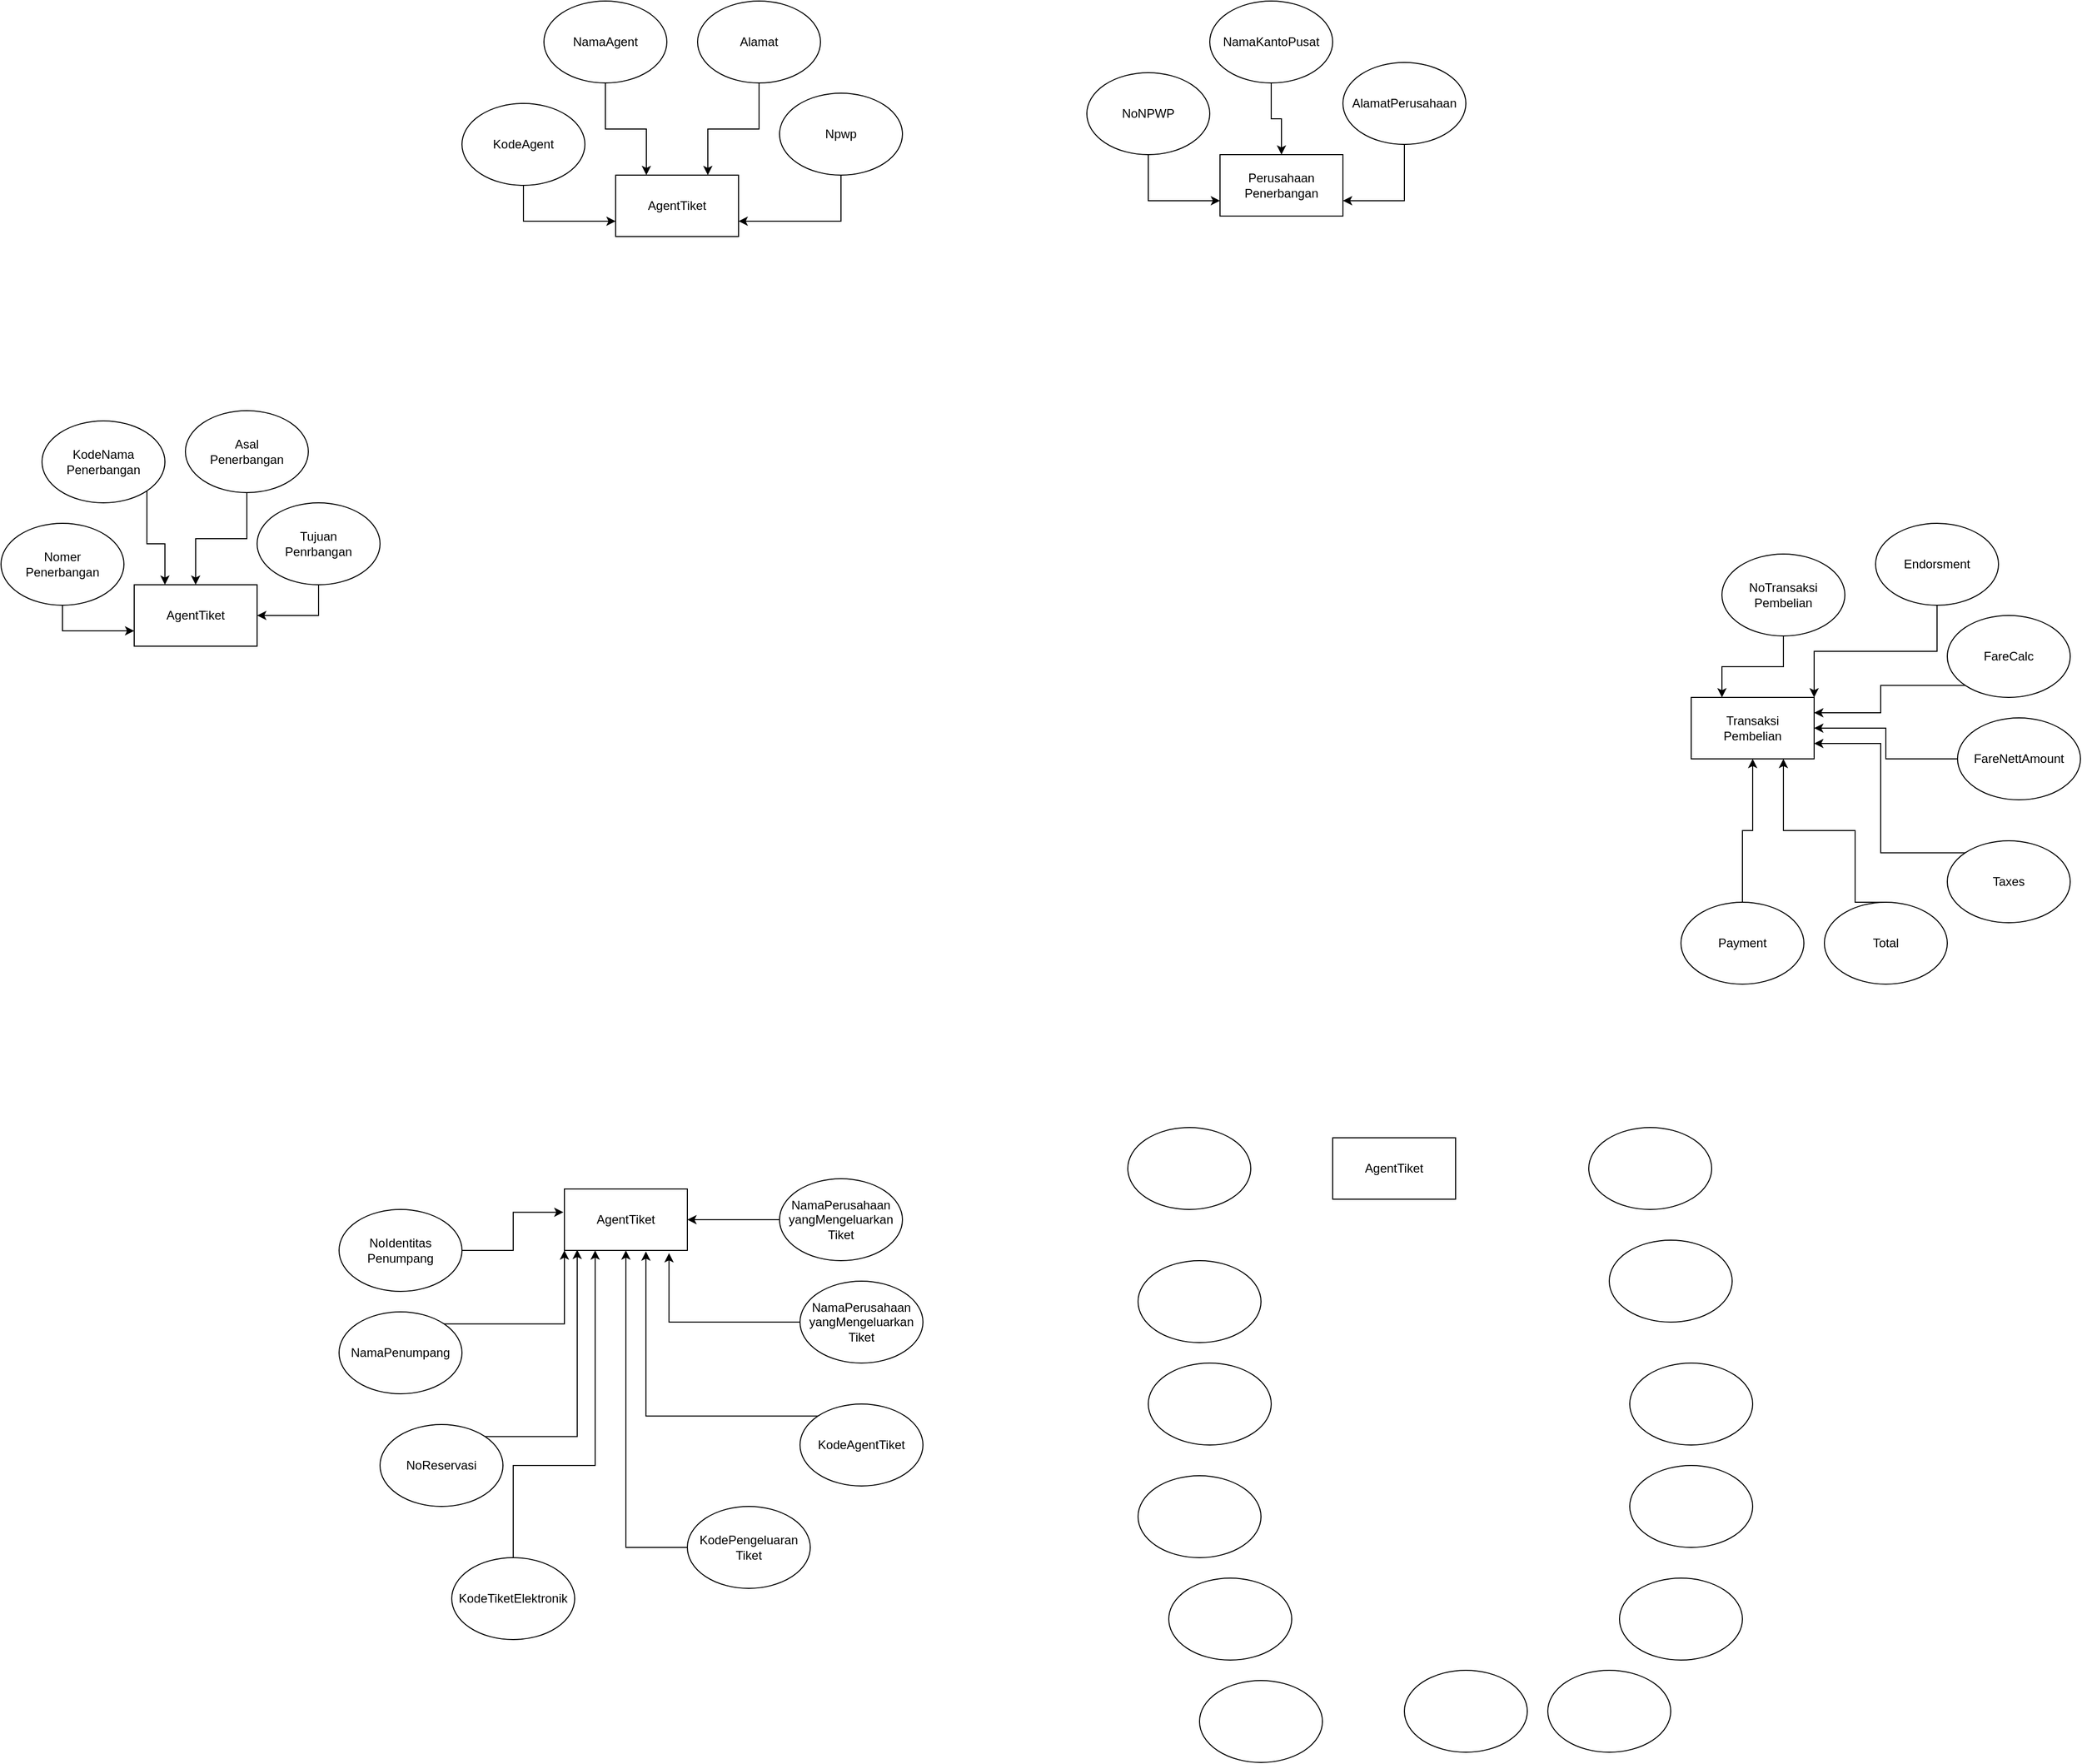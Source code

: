 <mxfile version="20.5.1" type="github">
  <diagram id="C5RBs43oDa-KdzZeNtuy" name="Page-1">
    <mxGraphModel dx="793" dy="893" grid="1" gridSize="10" guides="1" tooltips="1" connect="1" arrows="1" fold="1" page="1" pageScale="1" pageWidth="2500" pageHeight="2500" math="0" shadow="0">
      <root>
        <mxCell id="WIyWlLk6GJQsqaUBKTNV-0" />
        <mxCell id="WIyWlLk6GJQsqaUBKTNV-1" parent="WIyWlLk6GJQsqaUBKTNV-0" />
        <mxCell id="8kPDNWPXKYryqerwsrZI-0" value="AgentTiket" style="rounded=0;whiteSpace=wrap;html=1;" parent="WIyWlLk6GJQsqaUBKTNV-1" vertex="1">
          <mxGeometry x="860" y="620" width="120" height="60" as="geometry" />
        </mxCell>
        <mxCell id="8kPDNWPXKYryqerwsrZI-1" value="AgentTiket" style="rounded=0;whiteSpace=wrap;html=1;" parent="WIyWlLk6GJQsqaUBKTNV-1" vertex="1">
          <mxGeometry x="390" y="1020" width="120" height="60" as="geometry" />
        </mxCell>
        <mxCell id="Xot_1x96dI5BE0viAHVN-0" value="AgentTiket" style="rounded=0;whiteSpace=wrap;html=1;" vertex="1" parent="WIyWlLk6GJQsqaUBKTNV-1">
          <mxGeometry x="810" y="1610" width="120" height="60" as="geometry" />
        </mxCell>
        <mxCell id="Xot_1x96dI5BE0viAHVN-3" value="AgentTiket" style="rounded=0;whiteSpace=wrap;html=1;" vertex="1" parent="WIyWlLk6GJQsqaUBKTNV-1">
          <mxGeometry x="1560" y="1560" width="120" height="60" as="geometry" />
        </mxCell>
        <mxCell id="Xot_1x96dI5BE0viAHVN-6" value="Transaksi&lt;br&gt;Pembelian" style="rounded=0;whiteSpace=wrap;html=1;" vertex="1" parent="WIyWlLk6GJQsqaUBKTNV-1">
          <mxGeometry x="1910" y="1130" width="120" height="60" as="geometry" />
        </mxCell>
        <mxCell id="Xot_1x96dI5BE0viAHVN-7" value="Perusahaan&lt;br&gt;Penerbangan" style="rounded=0;whiteSpace=wrap;html=1;" vertex="1" parent="WIyWlLk6GJQsqaUBKTNV-1">
          <mxGeometry x="1450" y="600" width="120" height="60" as="geometry" />
        </mxCell>
        <mxCell id="Xot_1x96dI5BE0viAHVN-45" style="edgeStyle=orthogonalEdgeStyle;rounded=0;orthogonalLoop=1;jettySize=auto;html=1;exitX=0.5;exitY=1;exitDx=0;exitDy=0;entryX=1;entryY=0.75;entryDx=0;entryDy=0;" edge="1" parent="WIyWlLk6GJQsqaUBKTNV-1" source="Xot_1x96dI5BE0viAHVN-8" target="8kPDNWPXKYryqerwsrZI-0">
          <mxGeometry relative="1" as="geometry" />
        </mxCell>
        <mxCell id="Xot_1x96dI5BE0viAHVN-8" value="Npwp" style="ellipse;whiteSpace=wrap;html=1;" vertex="1" parent="WIyWlLk6GJQsqaUBKTNV-1">
          <mxGeometry x="1020" y="540" width="120" height="80" as="geometry" />
        </mxCell>
        <mxCell id="Xot_1x96dI5BE0viAHVN-48" style="edgeStyle=orthogonalEdgeStyle;rounded=0;orthogonalLoop=1;jettySize=auto;html=1;exitX=0.5;exitY=1;exitDx=0;exitDy=0;entryX=0.75;entryY=0;entryDx=0;entryDy=0;" edge="1" parent="WIyWlLk6GJQsqaUBKTNV-1" source="Xot_1x96dI5BE0viAHVN-9" target="8kPDNWPXKYryqerwsrZI-0">
          <mxGeometry relative="1" as="geometry" />
        </mxCell>
        <mxCell id="Xot_1x96dI5BE0viAHVN-9" value="Alamat" style="ellipse;whiteSpace=wrap;html=1;" vertex="1" parent="WIyWlLk6GJQsqaUBKTNV-1">
          <mxGeometry x="940" y="450" width="120" height="80" as="geometry" />
        </mxCell>
        <mxCell id="Xot_1x96dI5BE0viAHVN-47" style="edgeStyle=orthogonalEdgeStyle;rounded=0;orthogonalLoop=1;jettySize=auto;html=1;exitX=0.5;exitY=1;exitDx=0;exitDy=0;entryX=0.25;entryY=0;entryDx=0;entryDy=0;" edge="1" parent="WIyWlLk6GJQsqaUBKTNV-1" source="Xot_1x96dI5BE0viAHVN-10" target="8kPDNWPXKYryqerwsrZI-0">
          <mxGeometry relative="1" as="geometry" />
        </mxCell>
        <mxCell id="Xot_1x96dI5BE0viAHVN-10" value="NamaAgent" style="ellipse;whiteSpace=wrap;html=1;" vertex="1" parent="WIyWlLk6GJQsqaUBKTNV-1">
          <mxGeometry x="790" y="450" width="120" height="80" as="geometry" />
        </mxCell>
        <mxCell id="Xot_1x96dI5BE0viAHVN-46" style="edgeStyle=orthogonalEdgeStyle;rounded=0;orthogonalLoop=1;jettySize=auto;html=1;exitX=0.5;exitY=1;exitDx=0;exitDy=0;entryX=0;entryY=0.75;entryDx=0;entryDy=0;" edge="1" parent="WIyWlLk6GJQsqaUBKTNV-1" source="Xot_1x96dI5BE0viAHVN-11" target="8kPDNWPXKYryqerwsrZI-0">
          <mxGeometry relative="1" as="geometry" />
        </mxCell>
        <mxCell id="Xot_1x96dI5BE0viAHVN-11" value="KodeAgent" style="ellipse;whiteSpace=wrap;html=1;" vertex="1" parent="WIyWlLk6GJQsqaUBKTNV-1">
          <mxGeometry x="710" y="550" width="120" height="80" as="geometry" />
        </mxCell>
        <mxCell id="Xot_1x96dI5BE0viAHVN-51" style="edgeStyle=orthogonalEdgeStyle;rounded=0;orthogonalLoop=1;jettySize=auto;html=1;exitX=0.5;exitY=1;exitDx=0;exitDy=0;entryX=0;entryY=0.75;entryDx=0;entryDy=0;" edge="1" parent="WIyWlLk6GJQsqaUBKTNV-1" source="Xot_1x96dI5BE0viAHVN-13" target="Xot_1x96dI5BE0viAHVN-7">
          <mxGeometry relative="1" as="geometry" />
        </mxCell>
        <mxCell id="Xot_1x96dI5BE0viAHVN-13" value="NoNPWP" style="ellipse;whiteSpace=wrap;html=1;" vertex="1" parent="WIyWlLk6GJQsqaUBKTNV-1">
          <mxGeometry x="1320" y="520" width="120" height="80" as="geometry" />
        </mxCell>
        <mxCell id="Xot_1x96dI5BE0viAHVN-49" style="edgeStyle=orthogonalEdgeStyle;rounded=0;orthogonalLoop=1;jettySize=auto;html=1;exitX=0.5;exitY=1;exitDx=0;exitDy=0;" edge="1" parent="WIyWlLk6GJQsqaUBKTNV-1" source="Xot_1x96dI5BE0viAHVN-14" target="Xot_1x96dI5BE0viAHVN-7">
          <mxGeometry relative="1" as="geometry" />
        </mxCell>
        <mxCell id="Xot_1x96dI5BE0viAHVN-14" value="NamaKantoPusat" style="ellipse;whiteSpace=wrap;html=1;" vertex="1" parent="WIyWlLk6GJQsqaUBKTNV-1">
          <mxGeometry x="1440" y="450" width="120" height="80" as="geometry" />
        </mxCell>
        <mxCell id="Xot_1x96dI5BE0viAHVN-50" style="edgeStyle=orthogonalEdgeStyle;rounded=0;orthogonalLoop=1;jettySize=auto;html=1;exitX=0.5;exitY=1;exitDx=0;exitDy=0;entryX=1;entryY=0.75;entryDx=0;entryDy=0;" edge="1" parent="WIyWlLk6GJQsqaUBKTNV-1" source="Xot_1x96dI5BE0viAHVN-15" target="Xot_1x96dI5BE0viAHVN-7">
          <mxGeometry relative="1" as="geometry" />
        </mxCell>
        <mxCell id="Xot_1x96dI5BE0viAHVN-15" value="AlamatPerusahaan" style="ellipse;whiteSpace=wrap;html=1;" vertex="1" parent="WIyWlLk6GJQsqaUBKTNV-1">
          <mxGeometry x="1570" y="510" width="120" height="80" as="geometry" />
        </mxCell>
        <mxCell id="Xot_1x96dI5BE0viAHVN-44" style="edgeStyle=orthogonalEdgeStyle;rounded=0;orthogonalLoop=1;jettySize=auto;html=1;exitX=0.5;exitY=1;exitDx=0;exitDy=0;entryX=0;entryY=0.75;entryDx=0;entryDy=0;" edge="1" parent="WIyWlLk6GJQsqaUBKTNV-1" source="Xot_1x96dI5BE0viAHVN-16" target="8kPDNWPXKYryqerwsrZI-1">
          <mxGeometry relative="1" as="geometry" />
        </mxCell>
        <mxCell id="Xot_1x96dI5BE0viAHVN-16" value="Nomer&lt;br&gt;Penerbangan" style="ellipse;whiteSpace=wrap;html=1;" vertex="1" parent="WIyWlLk6GJQsqaUBKTNV-1">
          <mxGeometry x="260" y="960" width="120" height="80" as="geometry" />
        </mxCell>
        <mxCell id="Xot_1x96dI5BE0viAHVN-41" style="edgeStyle=orthogonalEdgeStyle;rounded=0;orthogonalLoop=1;jettySize=auto;html=1;exitX=1;exitY=1;exitDx=0;exitDy=0;entryX=0.25;entryY=0;entryDx=0;entryDy=0;" edge="1" parent="WIyWlLk6GJQsqaUBKTNV-1" source="Xot_1x96dI5BE0viAHVN-17" target="8kPDNWPXKYryqerwsrZI-1">
          <mxGeometry relative="1" as="geometry" />
        </mxCell>
        <mxCell id="Xot_1x96dI5BE0viAHVN-17" value="KodeNama&lt;br&gt;Penerbangan" style="ellipse;whiteSpace=wrap;html=1;" vertex="1" parent="WIyWlLk6GJQsqaUBKTNV-1">
          <mxGeometry x="300" y="860" width="120" height="80" as="geometry" />
        </mxCell>
        <mxCell id="Xot_1x96dI5BE0viAHVN-42" style="edgeStyle=orthogonalEdgeStyle;rounded=0;orthogonalLoop=1;jettySize=auto;html=1;exitX=0.5;exitY=1;exitDx=0;exitDy=0;" edge="1" parent="WIyWlLk6GJQsqaUBKTNV-1" source="Xot_1x96dI5BE0viAHVN-18" target="8kPDNWPXKYryqerwsrZI-1">
          <mxGeometry relative="1" as="geometry" />
        </mxCell>
        <mxCell id="Xot_1x96dI5BE0viAHVN-18" value="Asal&lt;br&gt;Penerbangan" style="ellipse;whiteSpace=wrap;html=1;" vertex="1" parent="WIyWlLk6GJQsqaUBKTNV-1">
          <mxGeometry x="440" y="850" width="120" height="80" as="geometry" />
        </mxCell>
        <mxCell id="Xot_1x96dI5BE0viAHVN-43" style="edgeStyle=orthogonalEdgeStyle;rounded=0;orthogonalLoop=1;jettySize=auto;html=1;exitX=0.5;exitY=1;exitDx=0;exitDy=0;entryX=1;entryY=0.5;entryDx=0;entryDy=0;" edge="1" parent="WIyWlLk6GJQsqaUBKTNV-1" source="Xot_1x96dI5BE0viAHVN-19" target="8kPDNWPXKYryqerwsrZI-1">
          <mxGeometry relative="1" as="geometry" />
        </mxCell>
        <mxCell id="Xot_1x96dI5BE0viAHVN-19" value="Tujuan&lt;br&gt;Penrbangan" style="ellipse;whiteSpace=wrap;html=1;" vertex="1" parent="WIyWlLk6GJQsqaUBKTNV-1">
          <mxGeometry x="510" y="940" width="120" height="80" as="geometry" />
        </mxCell>
        <mxCell id="Xot_1x96dI5BE0viAHVN-52" style="edgeStyle=orthogonalEdgeStyle;rounded=0;orthogonalLoop=1;jettySize=auto;html=1;exitX=0.5;exitY=1;exitDx=0;exitDy=0;entryX=0.25;entryY=0;entryDx=0;entryDy=0;" edge="1" parent="WIyWlLk6GJQsqaUBKTNV-1" source="Xot_1x96dI5BE0viAHVN-22" target="Xot_1x96dI5BE0viAHVN-6">
          <mxGeometry relative="1" as="geometry" />
        </mxCell>
        <mxCell id="Xot_1x96dI5BE0viAHVN-22" value="NoTransaksi&lt;br&gt;Pembelian" style="ellipse;whiteSpace=wrap;html=1;" vertex="1" parent="WIyWlLk6GJQsqaUBKTNV-1">
          <mxGeometry x="1940" y="990" width="120" height="80" as="geometry" />
        </mxCell>
        <mxCell id="Xot_1x96dI5BE0viAHVN-53" style="edgeStyle=orthogonalEdgeStyle;rounded=0;orthogonalLoop=1;jettySize=auto;html=1;exitX=0.5;exitY=1;exitDx=0;exitDy=0;entryX=1;entryY=0;entryDx=0;entryDy=0;" edge="1" parent="WIyWlLk6GJQsqaUBKTNV-1" source="Xot_1x96dI5BE0viAHVN-23" target="Xot_1x96dI5BE0viAHVN-6">
          <mxGeometry relative="1" as="geometry" />
        </mxCell>
        <mxCell id="Xot_1x96dI5BE0viAHVN-23" value="Endorsment" style="ellipse;whiteSpace=wrap;html=1;" vertex="1" parent="WIyWlLk6GJQsqaUBKTNV-1">
          <mxGeometry x="2090" y="960" width="120" height="80" as="geometry" />
        </mxCell>
        <mxCell id="Xot_1x96dI5BE0viAHVN-54" style="edgeStyle=orthogonalEdgeStyle;rounded=0;orthogonalLoop=1;jettySize=auto;html=1;exitX=0;exitY=1;exitDx=0;exitDy=0;entryX=1;entryY=0.25;entryDx=0;entryDy=0;" edge="1" parent="WIyWlLk6GJQsqaUBKTNV-1" source="Xot_1x96dI5BE0viAHVN-24" target="Xot_1x96dI5BE0viAHVN-6">
          <mxGeometry relative="1" as="geometry" />
        </mxCell>
        <mxCell id="Xot_1x96dI5BE0viAHVN-24" value="FareCalc" style="ellipse;whiteSpace=wrap;html=1;" vertex="1" parent="WIyWlLk6GJQsqaUBKTNV-1">
          <mxGeometry x="2160" y="1050" width="120" height="80" as="geometry" />
        </mxCell>
        <mxCell id="Xot_1x96dI5BE0viAHVN-55" style="edgeStyle=orthogonalEdgeStyle;rounded=0;orthogonalLoop=1;jettySize=auto;html=1;exitX=0;exitY=0.5;exitDx=0;exitDy=0;entryX=1;entryY=0.5;entryDx=0;entryDy=0;" edge="1" parent="WIyWlLk6GJQsqaUBKTNV-1" source="Xot_1x96dI5BE0viAHVN-25" target="Xot_1x96dI5BE0viAHVN-6">
          <mxGeometry relative="1" as="geometry" />
        </mxCell>
        <mxCell id="Xot_1x96dI5BE0viAHVN-25" value="FareNettAmount" style="ellipse;whiteSpace=wrap;html=1;" vertex="1" parent="WIyWlLk6GJQsqaUBKTNV-1">
          <mxGeometry x="2170" y="1150" width="120" height="80" as="geometry" />
        </mxCell>
        <mxCell id="Xot_1x96dI5BE0viAHVN-56" style="edgeStyle=orthogonalEdgeStyle;rounded=0;orthogonalLoop=1;jettySize=auto;html=1;exitX=0;exitY=0;exitDx=0;exitDy=0;entryX=1;entryY=0.75;entryDx=0;entryDy=0;" edge="1" parent="WIyWlLk6GJQsqaUBKTNV-1" source="Xot_1x96dI5BE0viAHVN-26" target="Xot_1x96dI5BE0viAHVN-6">
          <mxGeometry relative="1" as="geometry" />
        </mxCell>
        <mxCell id="Xot_1x96dI5BE0viAHVN-26" value="Taxes" style="ellipse;whiteSpace=wrap;html=1;" vertex="1" parent="WIyWlLk6GJQsqaUBKTNV-1">
          <mxGeometry x="2160" y="1270" width="120" height="80" as="geometry" />
        </mxCell>
        <mxCell id="Xot_1x96dI5BE0viAHVN-57" style="edgeStyle=orthogonalEdgeStyle;rounded=0;orthogonalLoop=1;jettySize=auto;html=1;exitX=0.5;exitY=0;exitDx=0;exitDy=0;entryX=0.75;entryY=1;entryDx=0;entryDy=0;" edge="1" parent="WIyWlLk6GJQsqaUBKTNV-1" source="Xot_1x96dI5BE0viAHVN-27" target="Xot_1x96dI5BE0viAHVN-6">
          <mxGeometry relative="1" as="geometry">
            <Array as="points">
              <mxPoint x="2070" y="1330" />
              <mxPoint x="2070" y="1260" />
              <mxPoint x="2000" y="1260" />
            </Array>
          </mxGeometry>
        </mxCell>
        <mxCell id="Xot_1x96dI5BE0viAHVN-27" value="Total" style="ellipse;whiteSpace=wrap;html=1;" vertex="1" parent="WIyWlLk6GJQsqaUBKTNV-1">
          <mxGeometry x="2040" y="1330" width="120" height="80" as="geometry" />
        </mxCell>
        <mxCell id="Xot_1x96dI5BE0viAHVN-58" style="edgeStyle=orthogonalEdgeStyle;rounded=0;orthogonalLoop=1;jettySize=auto;html=1;exitX=0.5;exitY=0;exitDx=0;exitDy=0;" edge="1" parent="WIyWlLk6GJQsqaUBKTNV-1" source="Xot_1x96dI5BE0viAHVN-28" target="Xot_1x96dI5BE0viAHVN-6">
          <mxGeometry relative="1" as="geometry" />
        </mxCell>
        <mxCell id="Xot_1x96dI5BE0viAHVN-28" value="Payment" style="ellipse;whiteSpace=wrap;html=1;" vertex="1" parent="WIyWlLk6GJQsqaUBKTNV-1">
          <mxGeometry x="1900" y="1330" width="120" height="80" as="geometry" />
        </mxCell>
        <mxCell id="Xot_1x96dI5BE0viAHVN-29" style="edgeStyle=orthogonalEdgeStyle;rounded=0;orthogonalLoop=1;jettySize=auto;html=1;exitX=0.5;exitY=1;exitDx=0;exitDy=0;" edge="1" parent="WIyWlLk6GJQsqaUBKTNV-1" source="Xot_1x96dI5BE0viAHVN-23" target="Xot_1x96dI5BE0viAHVN-23">
          <mxGeometry relative="1" as="geometry" />
        </mxCell>
        <mxCell id="Xot_1x96dI5BE0viAHVN-66" style="edgeStyle=orthogonalEdgeStyle;rounded=0;orthogonalLoop=1;jettySize=auto;html=1;exitX=0;exitY=0.5;exitDx=0;exitDy=0;entryX=0.851;entryY=1.044;entryDx=0;entryDy=0;entryPerimeter=0;" edge="1" parent="WIyWlLk6GJQsqaUBKTNV-1" source="Xot_1x96dI5BE0viAHVN-30" target="Xot_1x96dI5BE0viAHVN-0">
          <mxGeometry relative="1" as="geometry" />
        </mxCell>
        <mxCell id="Xot_1x96dI5BE0viAHVN-30" value="NamaPerusahaan&lt;br&gt;yangMengeluarkan&lt;br&gt;Tiket" style="ellipse;whiteSpace=wrap;html=1;" vertex="1" parent="WIyWlLk6GJQsqaUBKTNV-1">
          <mxGeometry x="1040" y="1700" width="120" height="80" as="geometry" />
        </mxCell>
        <mxCell id="Xot_1x96dI5BE0viAHVN-64" style="edgeStyle=orthogonalEdgeStyle;rounded=0;orthogonalLoop=1;jettySize=auto;html=1;exitX=0;exitY=0;exitDx=0;exitDy=0;entryX=0.663;entryY=1.017;entryDx=0;entryDy=0;entryPerimeter=0;" edge="1" parent="WIyWlLk6GJQsqaUBKTNV-1" source="Xot_1x96dI5BE0viAHVN-31" target="Xot_1x96dI5BE0viAHVN-0">
          <mxGeometry relative="1" as="geometry" />
        </mxCell>
        <mxCell id="Xot_1x96dI5BE0viAHVN-31" value="KodeAgentTiket" style="ellipse;whiteSpace=wrap;html=1;" vertex="1" parent="WIyWlLk6GJQsqaUBKTNV-1">
          <mxGeometry x="1040" y="1820" width="120" height="80" as="geometry" />
        </mxCell>
        <mxCell id="Xot_1x96dI5BE0viAHVN-65" style="edgeStyle=orthogonalEdgeStyle;rounded=0;orthogonalLoop=1;jettySize=auto;html=1;exitX=0;exitY=0.5;exitDx=0;exitDy=0;" edge="1" parent="WIyWlLk6GJQsqaUBKTNV-1" source="Xot_1x96dI5BE0viAHVN-32" target="Xot_1x96dI5BE0viAHVN-0">
          <mxGeometry relative="1" as="geometry" />
        </mxCell>
        <mxCell id="Xot_1x96dI5BE0viAHVN-32" value="KodePengeluaran&lt;br&gt;Tiket" style="ellipse;whiteSpace=wrap;html=1;" vertex="1" parent="WIyWlLk6GJQsqaUBKTNV-1">
          <mxGeometry x="930" y="1920" width="120" height="80" as="geometry" />
        </mxCell>
        <mxCell id="Xot_1x96dI5BE0viAHVN-62" style="edgeStyle=orthogonalEdgeStyle;rounded=0;orthogonalLoop=1;jettySize=auto;html=1;exitX=0.5;exitY=0;exitDx=0;exitDy=0;entryX=0.25;entryY=1;entryDx=0;entryDy=0;" edge="1" parent="WIyWlLk6GJQsqaUBKTNV-1" source="Xot_1x96dI5BE0viAHVN-33" target="Xot_1x96dI5BE0viAHVN-0">
          <mxGeometry relative="1" as="geometry">
            <Array as="points">
              <mxPoint x="760" y="1880" />
              <mxPoint x="840" y="1880" />
            </Array>
          </mxGeometry>
        </mxCell>
        <mxCell id="Xot_1x96dI5BE0viAHVN-33" value="KodeTiketElektronik" style="ellipse;whiteSpace=wrap;html=1;" vertex="1" parent="WIyWlLk6GJQsqaUBKTNV-1">
          <mxGeometry x="700" y="1970" width="120" height="80" as="geometry" />
        </mxCell>
        <mxCell id="Xot_1x96dI5BE0viAHVN-61" style="edgeStyle=orthogonalEdgeStyle;rounded=0;orthogonalLoop=1;jettySize=auto;html=1;exitX=1;exitY=0;exitDx=0;exitDy=0;entryX=0.104;entryY=0.99;entryDx=0;entryDy=0;entryPerimeter=0;" edge="1" parent="WIyWlLk6GJQsqaUBKTNV-1" source="Xot_1x96dI5BE0viAHVN-34" target="Xot_1x96dI5BE0viAHVN-0">
          <mxGeometry relative="1" as="geometry" />
        </mxCell>
        <mxCell id="Xot_1x96dI5BE0viAHVN-34" value="NoReservasi" style="ellipse;whiteSpace=wrap;html=1;" vertex="1" parent="WIyWlLk6GJQsqaUBKTNV-1">
          <mxGeometry x="630" y="1840" width="120" height="80" as="geometry" />
        </mxCell>
        <mxCell id="Xot_1x96dI5BE0viAHVN-60" style="edgeStyle=orthogonalEdgeStyle;rounded=0;orthogonalLoop=1;jettySize=auto;html=1;exitX=1;exitY=0;exitDx=0;exitDy=0;entryX=0;entryY=1;entryDx=0;entryDy=0;" edge="1" parent="WIyWlLk6GJQsqaUBKTNV-1" source="Xot_1x96dI5BE0viAHVN-35" target="Xot_1x96dI5BE0viAHVN-0">
          <mxGeometry relative="1" as="geometry" />
        </mxCell>
        <mxCell id="Xot_1x96dI5BE0viAHVN-35" value="NamaPenumpang" style="ellipse;whiteSpace=wrap;html=1;" vertex="1" parent="WIyWlLk6GJQsqaUBKTNV-1">
          <mxGeometry x="590" y="1730" width="120" height="80" as="geometry" />
        </mxCell>
        <mxCell id="Xot_1x96dI5BE0viAHVN-59" style="edgeStyle=orthogonalEdgeStyle;rounded=0;orthogonalLoop=1;jettySize=auto;html=1;exitX=1;exitY=0.5;exitDx=0;exitDy=0;entryX=-0.008;entryY=0.379;entryDx=0;entryDy=0;entryPerimeter=0;" edge="1" parent="WIyWlLk6GJQsqaUBKTNV-1" source="Xot_1x96dI5BE0viAHVN-36" target="Xot_1x96dI5BE0viAHVN-0">
          <mxGeometry relative="1" as="geometry" />
        </mxCell>
        <mxCell id="Xot_1x96dI5BE0viAHVN-36" value="NoIdentitas&lt;br&gt;Penumpang" style="ellipse;whiteSpace=wrap;html=1;" vertex="1" parent="WIyWlLk6GJQsqaUBKTNV-1">
          <mxGeometry x="590" y="1630" width="120" height="80" as="geometry" />
        </mxCell>
        <mxCell id="Xot_1x96dI5BE0viAHVN-67" style="edgeStyle=orthogonalEdgeStyle;rounded=0;orthogonalLoop=1;jettySize=auto;html=1;exitX=0;exitY=0.5;exitDx=0;exitDy=0;entryX=1;entryY=0.5;entryDx=0;entryDy=0;" edge="1" parent="WIyWlLk6GJQsqaUBKTNV-1" source="Xot_1x96dI5BE0viAHVN-39" target="Xot_1x96dI5BE0viAHVN-0">
          <mxGeometry relative="1" as="geometry" />
        </mxCell>
        <mxCell id="Xot_1x96dI5BE0viAHVN-39" value="NamaPerusahaan&lt;br&gt;yangMengeluarkan&lt;br&gt;Tiket" style="ellipse;whiteSpace=wrap;html=1;" vertex="1" parent="WIyWlLk6GJQsqaUBKTNV-1">
          <mxGeometry x="1020" y="1600" width="120" height="80" as="geometry" />
        </mxCell>
        <mxCell id="Xot_1x96dI5BE0viAHVN-68" value="" style="ellipse;whiteSpace=wrap;html=1;" vertex="1" parent="WIyWlLk6GJQsqaUBKTNV-1">
          <mxGeometry x="1370" y="1680" width="120" height="80" as="geometry" />
        </mxCell>
        <mxCell id="Xot_1x96dI5BE0viAHVN-69" value="" style="ellipse;whiteSpace=wrap;html=1;" vertex="1" parent="WIyWlLk6GJQsqaUBKTNV-1">
          <mxGeometry x="1380" y="1780" width="120" height="80" as="geometry" />
        </mxCell>
        <mxCell id="Xot_1x96dI5BE0viAHVN-70" value="" style="ellipse;whiteSpace=wrap;html=1;" vertex="1" parent="WIyWlLk6GJQsqaUBKTNV-1">
          <mxGeometry x="1370" y="1890" width="120" height="80" as="geometry" />
        </mxCell>
        <mxCell id="Xot_1x96dI5BE0viAHVN-71" value="" style="ellipse;whiteSpace=wrap;html=1;" vertex="1" parent="WIyWlLk6GJQsqaUBKTNV-1">
          <mxGeometry x="1400" y="1990" width="120" height="80" as="geometry" />
        </mxCell>
        <mxCell id="Xot_1x96dI5BE0viAHVN-72" value="" style="ellipse;whiteSpace=wrap;html=1;" vertex="1" parent="WIyWlLk6GJQsqaUBKTNV-1">
          <mxGeometry x="1430" y="2090" width="120" height="80" as="geometry" />
        </mxCell>
        <mxCell id="Xot_1x96dI5BE0viAHVN-73" value="" style="ellipse;whiteSpace=wrap;html=1;" vertex="1" parent="WIyWlLk6GJQsqaUBKTNV-1">
          <mxGeometry x="1630" y="2080" width="120" height="80" as="geometry" />
        </mxCell>
        <mxCell id="Xot_1x96dI5BE0viAHVN-74" value="" style="ellipse;whiteSpace=wrap;html=1;" vertex="1" parent="WIyWlLk6GJQsqaUBKTNV-1">
          <mxGeometry x="1770" y="2080" width="120" height="80" as="geometry" />
        </mxCell>
        <mxCell id="Xot_1x96dI5BE0viAHVN-75" value="" style="ellipse;whiteSpace=wrap;html=1;" vertex="1" parent="WIyWlLk6GJQsqaUBKTNV-1">
          <mxGeometry x="1840" y="1990" width="120" height="80" as="geometry" />
        </mxCell>
        <mxCell id="Xot_1x96dI5BE0viAHVN-76" value="" style="ellipse;whiteSpace=wrap;html=1;" vertex="1" parent="WIyWlLk6GJQsqaUBKTNV-1">
          <mxGeometry x="1850" y="1880" width="120" height="80" as="geometry" />
        </mxCell>
        <mxCell id="Xot_1x96dI5BE0viAHVN-78" value="" style="ellipse;whiteSpace=wrap;html=1;" vertex="1" parent="WIyWlLk6GJQsqaUBKTNV-1">
          <mxGeometry x="1850" y="1780" width="120" height="80" as="geometry" />
        </mxCell>
        <mxCell id="Xot_1x96dI5BE0viAHVN-79" value="" style="ellipse;whiteSpace=wrap;html=1;" vertex="1" parent="WIyWlLk6GJQsqaUBKTNV-1">
          <mxGeometry x="1830" y="1660" width="120" height="80" as="geometry" />
        </mxCell>
        <mxCell id="Xot_1x96dI5BE0viAHVN-80" value="" style="ellipse;whiteSpace=wrap;html=1;" vertex="1" parent="WIyWlLk6GJQsqaUBKTNV-1">
          <mxGeometry x="1810" y="1550" width="120" height="80" as="geometry" />
        </mxCell>
        <mxCell id="Xot_1x96dI5BE0viAHVN-81" value="" style="ellipse;whiteSpace=wrap;html=1;" vertex="1" parent="WIyWlLk6GJQsqaUBKTNV-1">
          <mxGeometry x="1360" y="1550" width="120" height="80" as="geometry" />
        </mxCell>
      </root>
    </mxGraphModel>
  </diagram>
</mxfile>
